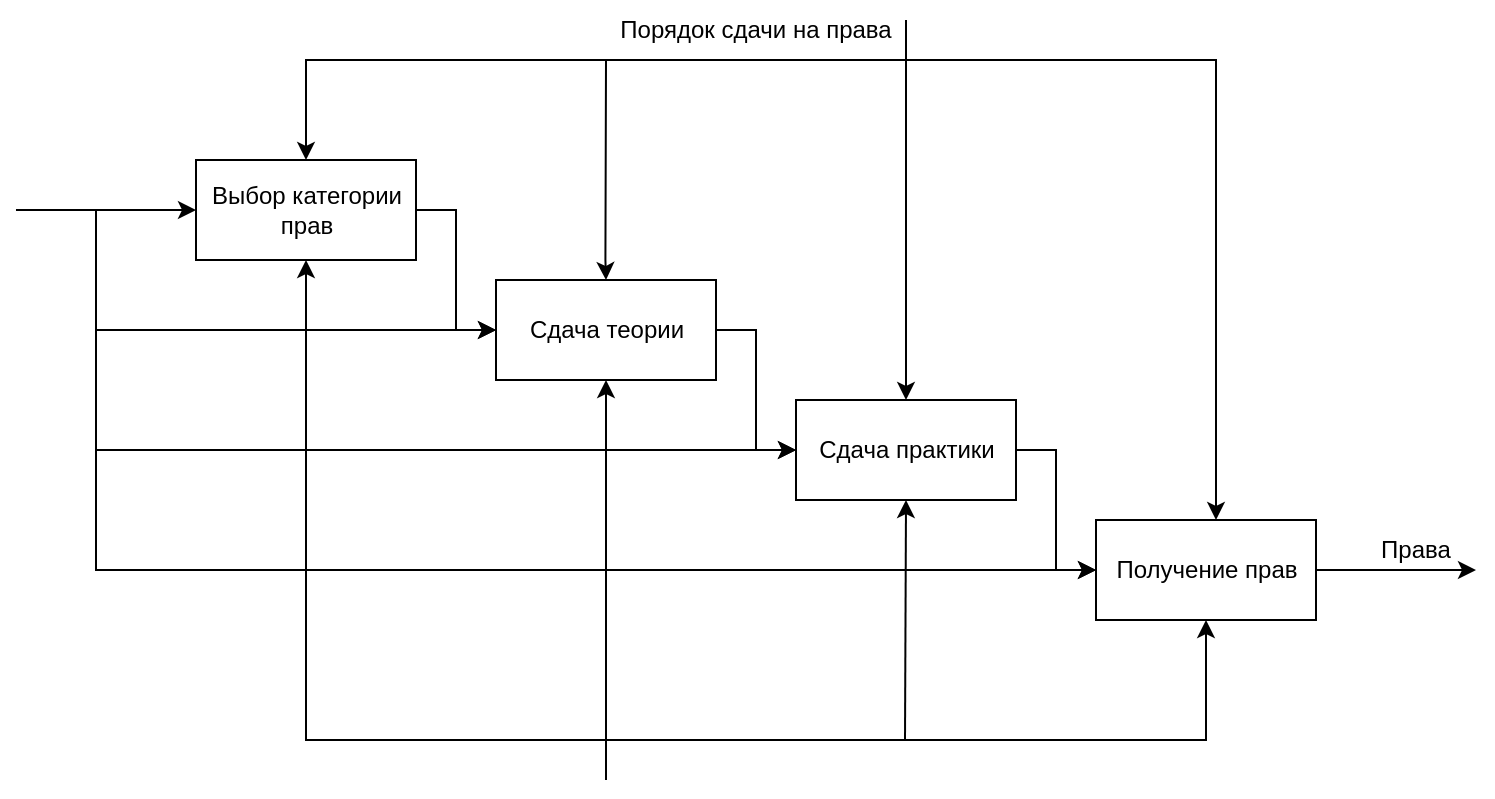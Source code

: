 <mxfile version="20.5.3" type="device"><diagram id="ruGJjV7P-DdDzrEIcXfV" name="Страница 1"><mxGraphModel dx="2012" dy="662" grid="1" gridSize="10" guides="1" tooltips="1" connect="1" arrows="1" fold="1" page="1" pageScale="1" pageWidth="827" pageHeight="1169" math="0" shadow="0"><root><mxCell id="0"/><mxCell id="1" parent="0"/><mxCell id="fp3zxsn3Jbs_F720v6iP-8" style="edgeStyle=orthogonalEdgeStyle;rounded=0;orthogonalLoop=1;jettySize=auto;html=1;entryX=0;entryY=0.5;entryDx=0;entryDy=0;" edge="1" parent="1" source="fp3zxsn3Jbs_F720v6iP-1" target="fp3zxsn3Jbs_F720v6iP-2"><mxGeometry relative="1" as="geometry"/></mxCell><mxCell id="fp3zxsn3Jbs_F720v6iP-1" value="Выбор категории&lt;br&gt;прав" style="html=1;" vertex="1" parent="1"><mxGeometry x="90" y="240" width="110" height="50" as="geometry"/></mxCell><mxCell id="fp3zxsn3Jbs_F720v6iP-9" style="edgeStyle=orthogonalEdgeStyle;rounded=0;orthogonalLoop=1;jettySize=auto;html=1;entryX=0;entryY=0.5;entryDx=0;entryDy=0;" edge="1" parent="1" source="fp3zxsn3Jbs_F720v6iP-2" target="fp3zxsn3Jbs_F720v6iP-3"><mxGeometry relative="1" as="geometry"/></mxCell><mxCell id="fp3zxsn3Jbs_F720v6iP-2" value="Сдача теории" style="html=1;" vertex="1" parent="1"><mxGeometry x="240" y="300" width="110" height="50" as="geometry"/></mxCell><mxCell id="fp3zxsn3Jbs_F720v6iP-10" style="edgeStyle=orthogonalEdgeStyle;rounded=0;orthogonalLoop=1;jettySize=auto;html=1;entryX=0;entryY=0.5;entryDx=0;entryDy=0;" edge="1" parent="1" source="fp3zxsn3Jbs_F720v6iP-3" target="fp3zxsn3Jbs_F720v6iP-4"><mxGeometry relative="1" as="geometry"><Array as="points"><mxPoint x="520" y="385"/><mxPoint x="520" y="445"/></Array></mxGeometry></mxCell><mxCell id="fp3zxsn3Jbs_F720v6iP-3" value="Сдача практики" style="html=1;" vertex="1" parent="1"><mxGeometry x="390" y="360" width="110" height="50" as="geometry"/></mxCell><mxCell id="fp3zxsn3Jbs_F720v6iP-52" style="edgeStyle=orthogonalEdgeStyle;rounded=0;orthogonalLoop=1;jettySize=auto;html=1;entryX=0.5;entryY=1;entryDx=0;entryDy=0;startArrow=classic;startFill=1;" edge="1" parent="1" source="fp3zxsn3Jbs_F720v6iP-4" target="fp3zxsn3Jbs_F720v6iP-1"><mxGeometry relative="1" as="geometry"><Array as="points"><mxPoint x="595" y="530"/><mxPoint x="145" y="530"/></Array></mxGeometry></mxCell><mxCell id="fp3zxsn3Jbs_F720v6iP-55" style="edgeStyle=orthogonalEdgeStyle;rounded=0;orthogonalLoop=1;jettySize=auto;html=1;entryX=0.5;entryY=0;entryDx=0;entryDy=0;startArrow=classic;startFill=1;" edge="1" parent="1" source="fp3zxsn3Jbs_F720v6iP-4" target="fp3zxsn3Jbs_F720v6iP-1"><mxGeometry relative="1" as="geometry"><Array as="points"><mxPoint x="600" y="190"/><mxPoint x="145" y="190"/></Array></mxGeometry></mxCell><mxCell id="fp3zxsn3Jbs_F720v6iP-57" style="edgeStyle=orthogonalEdgeStyle;rounded=0;orthogonalLoop=1;jettySize=auto;html=1;startArrow=none;startFill=0;" edge="1" parent="1" source="fp3zxsn3Jbs_F720v6iP-4"><mxGeometry relative="1" as="geometry"><mxPoint x="730" y="445" as="targetPoint"/></mxGeometry></mxCell><mxCell id="fp3zxsn3Jbs_F720v6iP-4" value="Получение прав" style="html=1;" vertex="1" parent="1"><mxGeometry x="540" y="420" width="110" height="50" as="geometry"/></mxCell><mxCell id="fp3zxsn3Jbs_F720v6iP-47" value="" style="endArrow=classic;html=1;rounded=0;entryX=0;entryY=0.5;entryDx=0;entryDy=0;" edge="1" parent="1" target="fp3zxsn3Jbs_F720v6iP-1"><mxGeometry width="50" height="50" relative="1" as="geometry"><mxPoint x="40" y="265" as="sourcePoint"/><mxPoint x="90" y="240" as="targetPoint"/></mxGeometry></mxCell><mxCell id="fp3zxsn3Jbs_F720v6iP-49" style="edgeStyle=orthogonalEdgeStyle;rounded=0;orthogonalLoop=1;jettySize=auto;html=1;entryX=0;entryY=0.5;entryDx=0;entryDy=0;" edge="1" parent="1" target="fp3zxsn3Jbs_F720v6iP-2"><mxGeometry relative="1" as="geometry"><mxPoint y="265.029" as="sourcePoint"/><Array as="points"><mxPoint x="40" y="265"/><mxPoint x="40" y="325"/></Array></mxGeometry></mxCell><mxCell id="fp3zxsn3Jbs_F720v6iP-50" style="edgeStyle=orthogonalEdgeStyle;rounded=0;orthogonalLoop=1;jettySize=auto;html=1;entryX=0;entryY=0.5;entryDx=0;entryDy=0;" edge="1" parent="1" target="fp3zxsn3Jbs_F720v6iP-3"><mxGeometry relative="1" as="geometry"><mxPoint y="265.029" as="sourcePoint"/><Array as="points"><mxPoint x="40" y="265"/><mxPoint x="40" y="385"/></Array></mxGeometry></mxCell><mxCell id="fp3zxsn3Jbs_F720v6iP-51" style="edgeStyle=orthogonalEdgeStyle;rounded=0;orthogonalLoop=1;jettySize=auto;html=1;entryX=0;entryY=0.5;entryDx=0;entryDy=0;" edge="1" parent="1" target="fp3zxsn3Jbs_F720v6iP-4"><mxGeometry relative="1" as="geometry"><mxPoint y="265.029" as="sourcePoint"/><Array as="points"><mxPoint x="40" y="265"/><mxPoint x="40" y="445"/></Array></mxGeometry></mxCell><mxCell id="fp3zxsn3Jbs_F720v6iP-53" value="" style="endArrow=classic;html=1;rounded=0;entryX=0.5;entryY=1;entryDx=0;entryDy=0;" edge="1" parent="1" target="fp3zxsn3Jbs_F720v6iP-2"><mxGeometry width="50" height="50" relative="1" as="geometry"><mxPoint x="295" y="550" as="sourcePoint"/><mxPoint x="320" y="480" as="targetPoint"/></mxGeometry></mxCell><mxCell id="fp3zxsn3Jbs_F720v6iP-54" value="" style="endArrow=classic;html=1;rounded=0;" edge="1" parent="1"><mxGeometry width="50" height="50" relative="1" as="geometry"><mxPoint x="444.5" y="530" as="sourcePoint"/><mxPoint x="445" y="410" as="targetPoint"/></mxGeometry></mxCell><mxCell id="fp3zxsn3Jbs_F720v6iP-58" value="" style="endArrow=classic;html=1;rounded=0;entryX=0.5;entryY=0;entryDx=0;entryDy=0;" edge="1" parent="1" target="fp3zxsn3Jbs_F720v6iP-3"><mxGeometry width="50" height="50" relative="1" as="geometry"><mxPoint x="445" y="170" as="sourcePoint"/><mxPoint x="480" y="220" as="targetPoint"/></mxGeometry></mxCell><mxCell id="fp3zxsn3Jbs_F720v6iP-59" value="" style="endArrow=classic;html=1;rounded=0;" edge="1" parent="1"><mxGeometry width="50" height="50" relative="1" as="geometry"><mxPoint x="295" y="190" as="sourcePoint"/><mxPoint x="295" y="300" as="targetPoint"/><Array as="points"><mxPoint x="294.71" y="290"/></Array></mxGeometry></mxCell><mxCell id="fp3zxsn3Jbs_F720v6iP-61" value="Права" style="text;html=1;strokeColor=none;fillColor=none;align=center;verticalAlign=middle;whiteSpace=wrap;rounded=0;" vertex="1" parent="1"><mxGeometry x="670" y="420" width="60" height="30" as="geometry"/></mxCell><mxCell id="fp3zxsn3Jbs_F720v6iP-62" value="Порядок сдачи на права" style="text;html=1;strokeColor=none;fillColor=none;align=center;verticalAlign=middle;whiteSpace=wrap;rounded=0;" vertex="1" parent="1"><mxGeometry x="300" y="160" width="140" height="30" as="geometry"/></mxCell></root></mxGraphModel></diagram></mxfile>